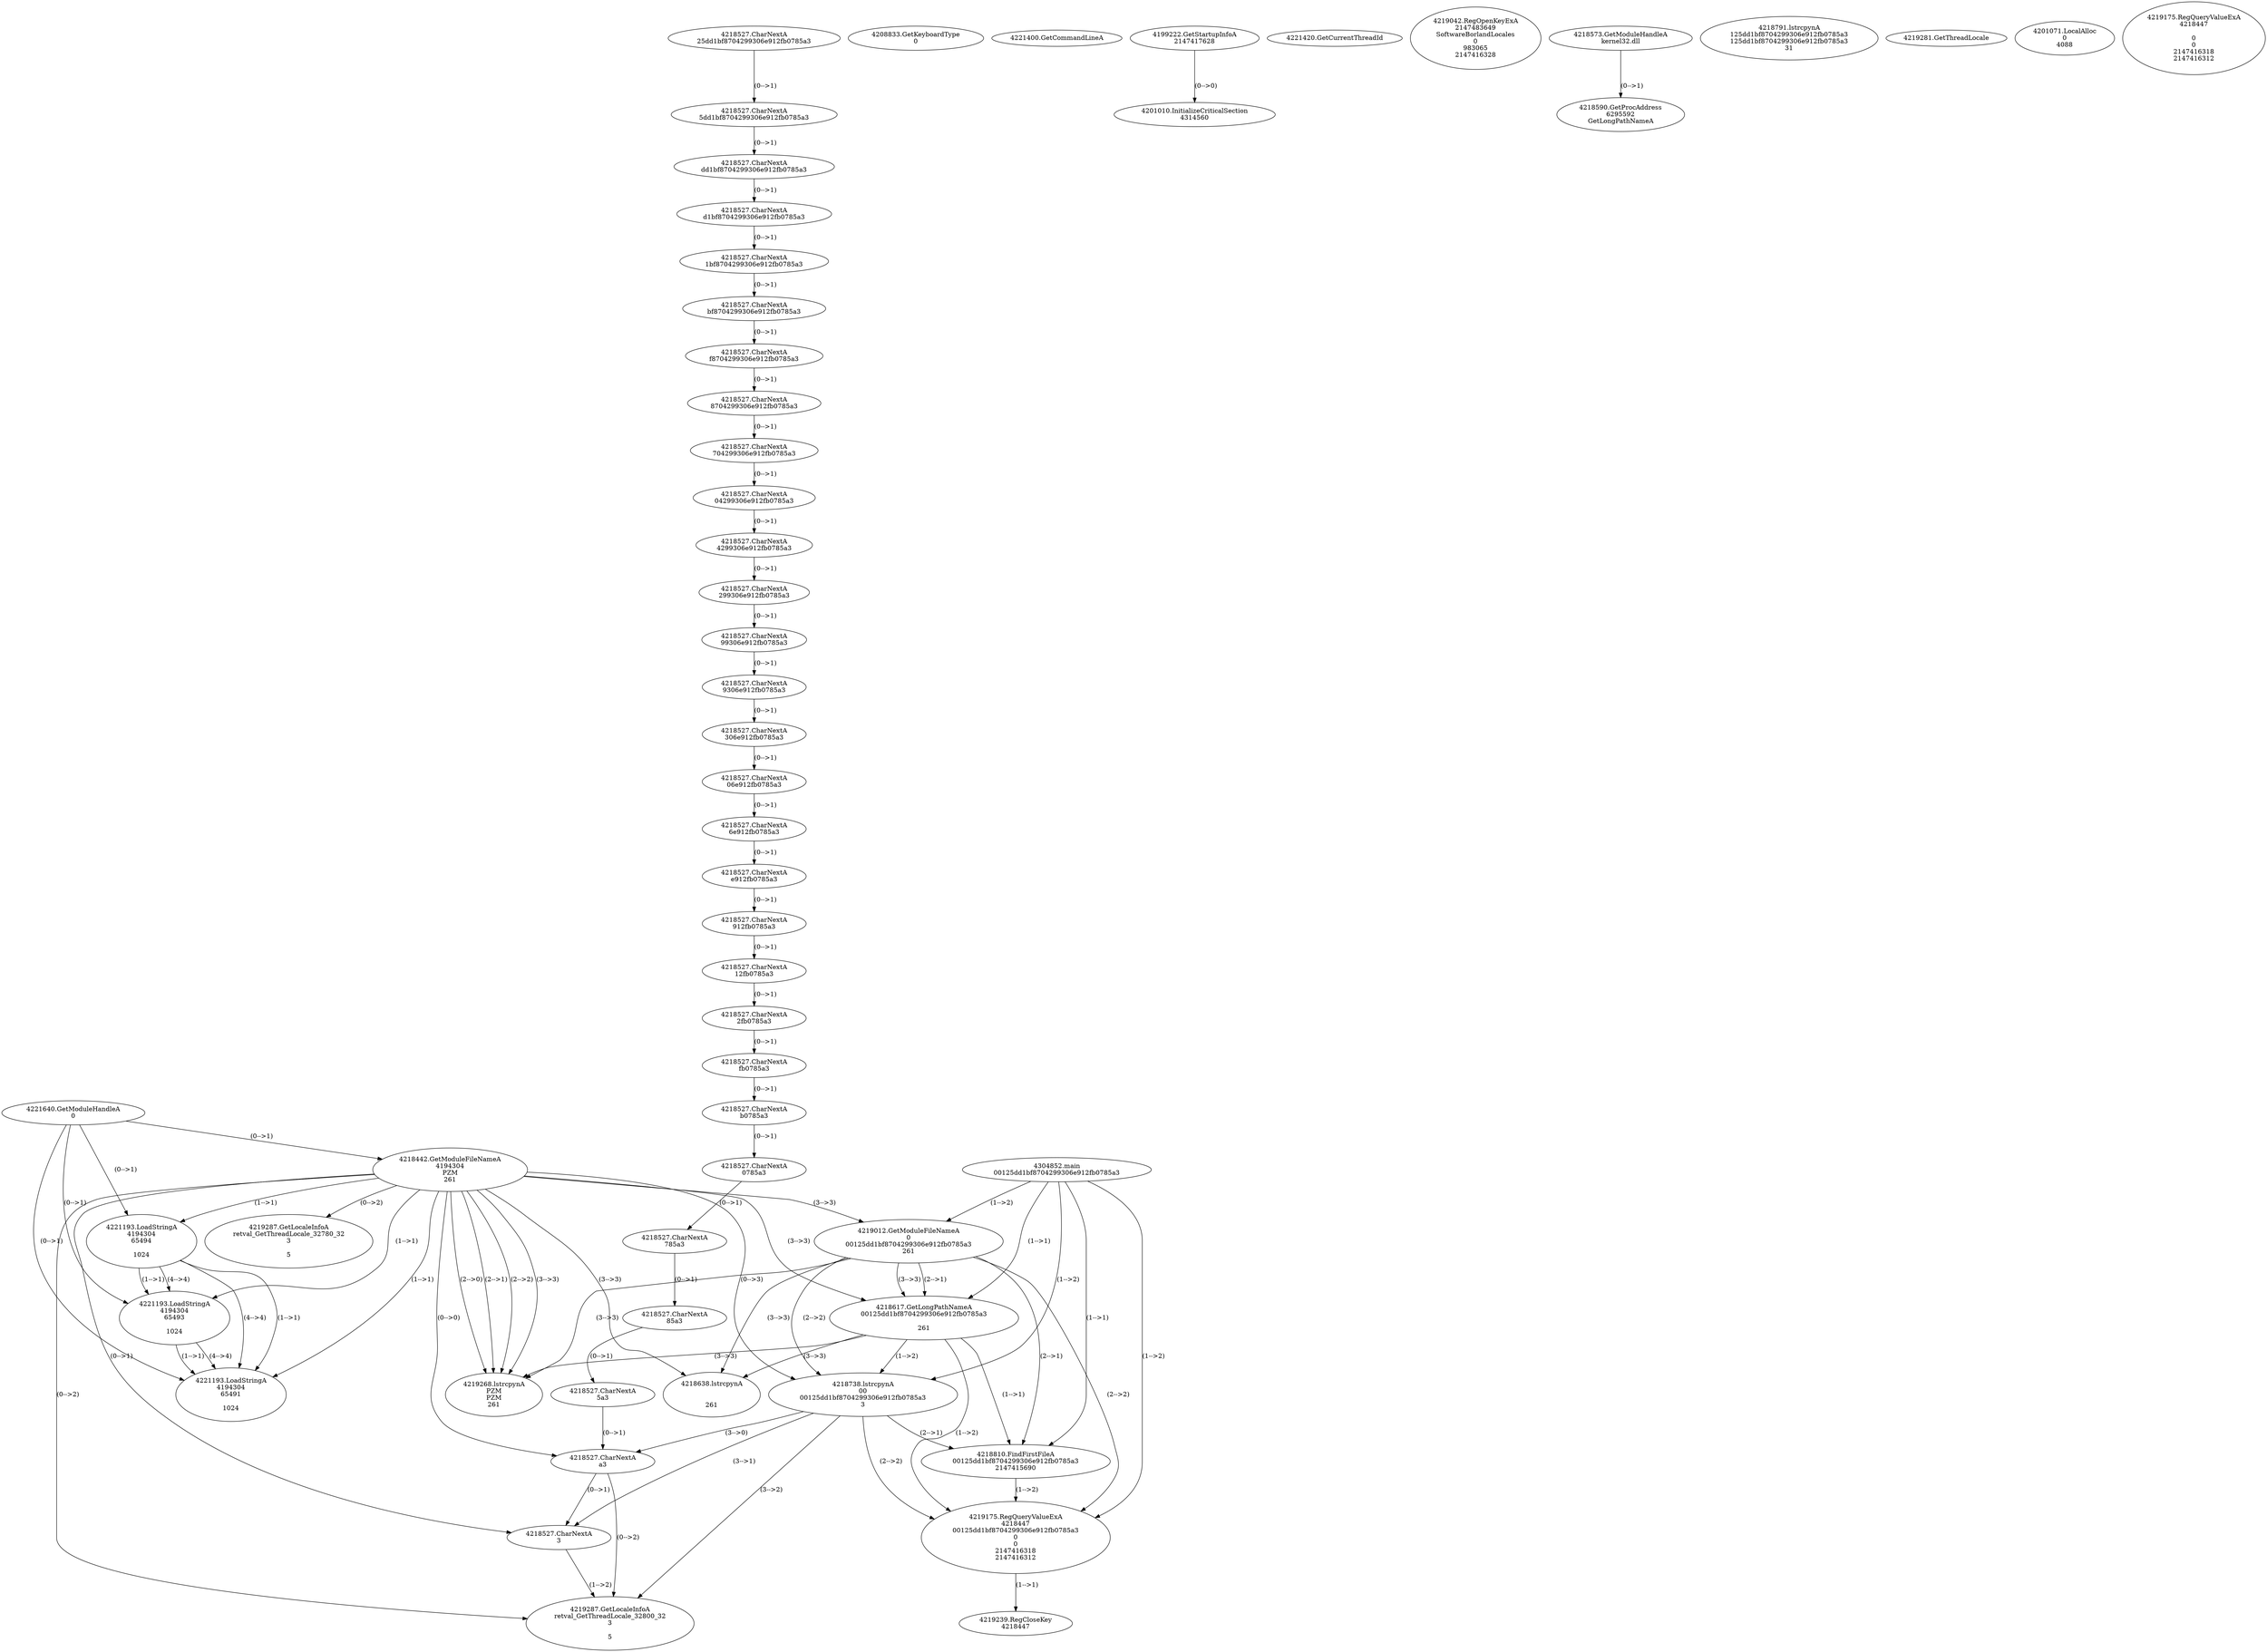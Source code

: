 // Global SCDG with merge call
digraph {
	0 [label="4304852.main
00125dd1bf8704299306e912fb0785a3"]
	1 [label="4221640.GetModuleHandleA
0"]
	2 [label="4208833.GetKeyboardType
0"]
	3 [label="4221400.GetCommandLineA
"]
	4 [label="4199222.GetStartupInfoA
2147417628"]
	5 [label="4221420.GetCurrentThreadId
"]
	6 [label="4218442.GetModuleFileNameA
4194304
PZM
261"]
	1 -> 6 [label="(0-->1)"]
	7 [label="4219012.GetModuleFileNameA
0
00125dd1bf8704299306e912fb0785a3
261"]
	0 -> 7 [label="(1-->2)"]
	6 -> 7 [label="(3-->3)"]
	8 [label="4219042.RegOpenKeyExA
2147483649
Software\Borland\Locales
0
983065
2147416328"]
	9 [label="4218573.GetModuleHandleA
kernel32.dll"]
	10 [label="4218590.GetProcAddress
6295592
GetLongPathNameA"]
	9 -> 10 [label="(0-->1)"]
	11 [label="4218617.GetLongPathNameA
00125dd1bf8704299306e912fb0785a3

261"]
	0 -> 11 [label="(1-->1)"]
	7 -> 11 [label="(2-->1)"]
	6 -> 11 [label="(3-->3)"]
	7 -> 11 [label="(3-->3)"]
	12 [label="4218738.lstrcpynA
00
00125dd1bf8704299306e912fb0785a3
3"]
	0 -> 12 [label="(1-->2)"]
	7 -> 12 [label="(2-->2)"]
	11 -> 12 [label="(1-->2)"]
	6 -> 12 [label="(0-->3)"]
	13 [label="4218527.CharNextA
25dd1bf8704299306e912fb0785a3"]
	14 [label="4218527.CharNextA
5dd1bf8704299306e912fb0785a3"]
	13 -> 14 [label="(0-->1)"]
	15 [label="4218527.CharNextA
dd1bf8704299306e912fb0785a3"]
	14 -> 15 [label="(0-->1)"]
	16 [label="4218527.CharNextA
d1bf8704299306e912fb0785a3"]
	15 -> 16 [label="(0-->1)"]
	17 [label="4218527.CharNextA
1bf8704299306e912fb0785a3"]
	16 -> 17 [label="(0-->1)"]
	18 [label="4218527.CharNextA
bf8704299306e912fb0785a3"]
	17 -> 18 [label="(0-->1)"]
	19 [label="4218527.CharNextA
f8704299306e912fb0785a3"]
	18 -> 19 [label="(0-->1)"]
	20 [label="4218527.CharNextA
8704299306e912fb0785a3"]
	19 -> 20 [label="(0-->1)"]
	21 [label="4218527.CharNextA
704299306e912fb0785a3"]
	20 -> 21 [label="(0-->1)"]
	22 [label="4218527.CharNextA
04299306e912fb0785a3"]
	21 -> 22 [label="(0-->1)"]
	23 [label="4218527.CharNextA
4299306e912fb0785a3"]
	22 -> 23 [label="(0-->1)"]
	24 [label="4218527.CharNextA
299306e912fb0785a3"]
	23 -> 24 [label="(0-->1)"]
	25 [label="4218527.CharNextA
99306e912fb0785a3"]
	24 -> 25 [label="(0-->1)"]
	26 [label="4218527.CharNextA
9306e912fb0785a3"]
	25 -> 26 [label="(0-->1)"]
	27 [label="4218527.CharNextA
306e912fb0785a3"]
	26 -> 27 [label="(0-->1)"]
	28 [label="4218527.CharNextA
06e912fb0785a3"]
	27 -> 28 [label="(0-->1)"]
	29 [label="4218527.CharNextA
6e912fb0785a3"]
	28 -> 29 [label="(0-->1)"]
	30 [label="4218527.CharNextA
e912fb0785a3"]
	29 -> 30 [label="(0-->1)"]
	31 [label="4218527.CharNextA
912fb0785a3"]
	30 -> 31 [label="(0-->1)"]
	32 [label="4218527.CharNextA
12fb0785a3"]
	31 -> 32 [label="(0-->1)"]
	33 [label="4218527.CharNextA
2fb0785a3"]
	32 -> 33 [label="(0-->1)"]
	34 [label="4218527.CharNextA
fb0785a3"]
	33 -> 34 [label="(0-->1)"]
	35 [label="4218527.CharNextA
b0785a3"]
	34 -> 35 [label="(0-->1)"]
	36 [label="4218527.CharNextA
0785a3"]
	35 -> 36 [label="(0-->1)"]
	37 [label="4218527.CharNextA
785a3"]
	36 -> 37 [label="(0-->1)"]
	38 [label="4218527.CharNextA
85a3"]
	37 -> 38 [label="(0-->1)"]
	39 [label="4218527.CharNextA
5a3"]
	38 -> 39 [label="(0-->1)"]
	40 [label="4218527.CharNextA
a3"]
	39 -> 40 [label="(0-->1)"]
	6 -> 40 [label="(0-->0)"]
	12 -> 40 [label="(3-->0)"]
	41 [label="4218527.CharNextA
3"]
	6 -> 41 [label="(0-->1)"]
	12 -> 41 [label="(3-->1)"]
	40 -> 41 [label="(0-->1)"]
	42 [label="4218791.lstrcpynA
125dd1bf8704299306e912fb0785a3
125dd1bf8704299306e912fb0785a3
31"]
	43 [label="4218810.FindFirstFileA
00125dd1bf8704299306e912fb0785a3
2147415690"]
	0 -> 43 [label="(1-->1)"]
	7 -> 43 [label="(2-->1)"]
	11 -> 43 [label="(1-->1)"]
	12 -> 43 [label="(2-->1)"]
	44 [label="4219175.RegQueryValueExA
4218447
00125dd1bf8704299306e912fb0785a3
0
0
2147416318
2147416312"]
	0 -> 44 [label="(1-->2)"]
	7 -> 44 [label="(2-->2)"]
	11 -> 44 [label="(1-->2)"]
	12 -> 44 [label="(2-->2)"]
	43 -> 44 [label="(1-->2)"]
	45 [label="4219239.RegCloseKey
4218447"]
	44 -> 45 [label="(1-->1)"]
	46 [label="4219268.lstrcpynA
PZM
PZM
261"]
	6 -> 46 [label="(2-->1)"]
	6 -> 46 [label="(2-->2)"]
	6 -> 46 [label="(3-->3)"]
	7 -> 46 [label="(3-->3)"]
	11 -> 46 [label="(3-->3)"]
	6 -> 46 [label="(2-->0)"]
	47 [label="4219281.GetThreadLocale
"]
	48 [label="4219287.GetLocaleInfoA
retval_GetThreadLocale_32800_32
3

5"]
	6 -> 48 [label="(0-->2)"]
	12 -> 48 [label="(3-->2)"]
	40 -> 48 [label="(0-->2)"]
	41 -> 48 [label="(1-->2)"]
	49 [label="4221193.LoadStringA
4194304
65494

1024"]
	1 -> 49 [label="(0-->1)"]
	6 -> 49 [label="(1-->1)"]
	50 [label="4221193.LoadStringA
4194304
65493

1024"]
	1 -> 50 [label="(0-->1)"]
	6 -> 50 [label="(1-->1)"]
	49 -> 50 [label="(1-->1)"]
	49 -> 50 [label="(4-->4)"]
	51 [label="4221193.LoadStringA
4194304
65491

1024"]
	1 -> 51 [label="(0-->1)"]
	6 -> 51 [label="(1-->1)"]
	49 -> 51 [label="(1-->1)"]
	50 -> 51 [label="(1-->1)"]
	49 -> 51 [label="(4-->4)"]
	50 -> 51 [label="(4-->4)"]
	52 [label="4201010.InitializeCriticalSection
4314560"]
	4 -> 52 [label="(0-->0)"]
	53 [label="4201071.LocalAlloc
0
4088"]
	54 [label="4218638.lstrcpynA


261"]
	6 -> 54 [label="(3-->3)"]
	7 -> 54 [label="(3-->3)"]
	11 -> 54 [label="(3-->3)"]
	55 [label="4219175.RegQueryValueExA
4218447

0
0
2147416318
2147416312"]
	56 [label="4219287.GetLocaleInfoA
retval_GetThreadLocale_32780_32
3

5"]
	6 -> 56 [label="(0-->2)"]
}
